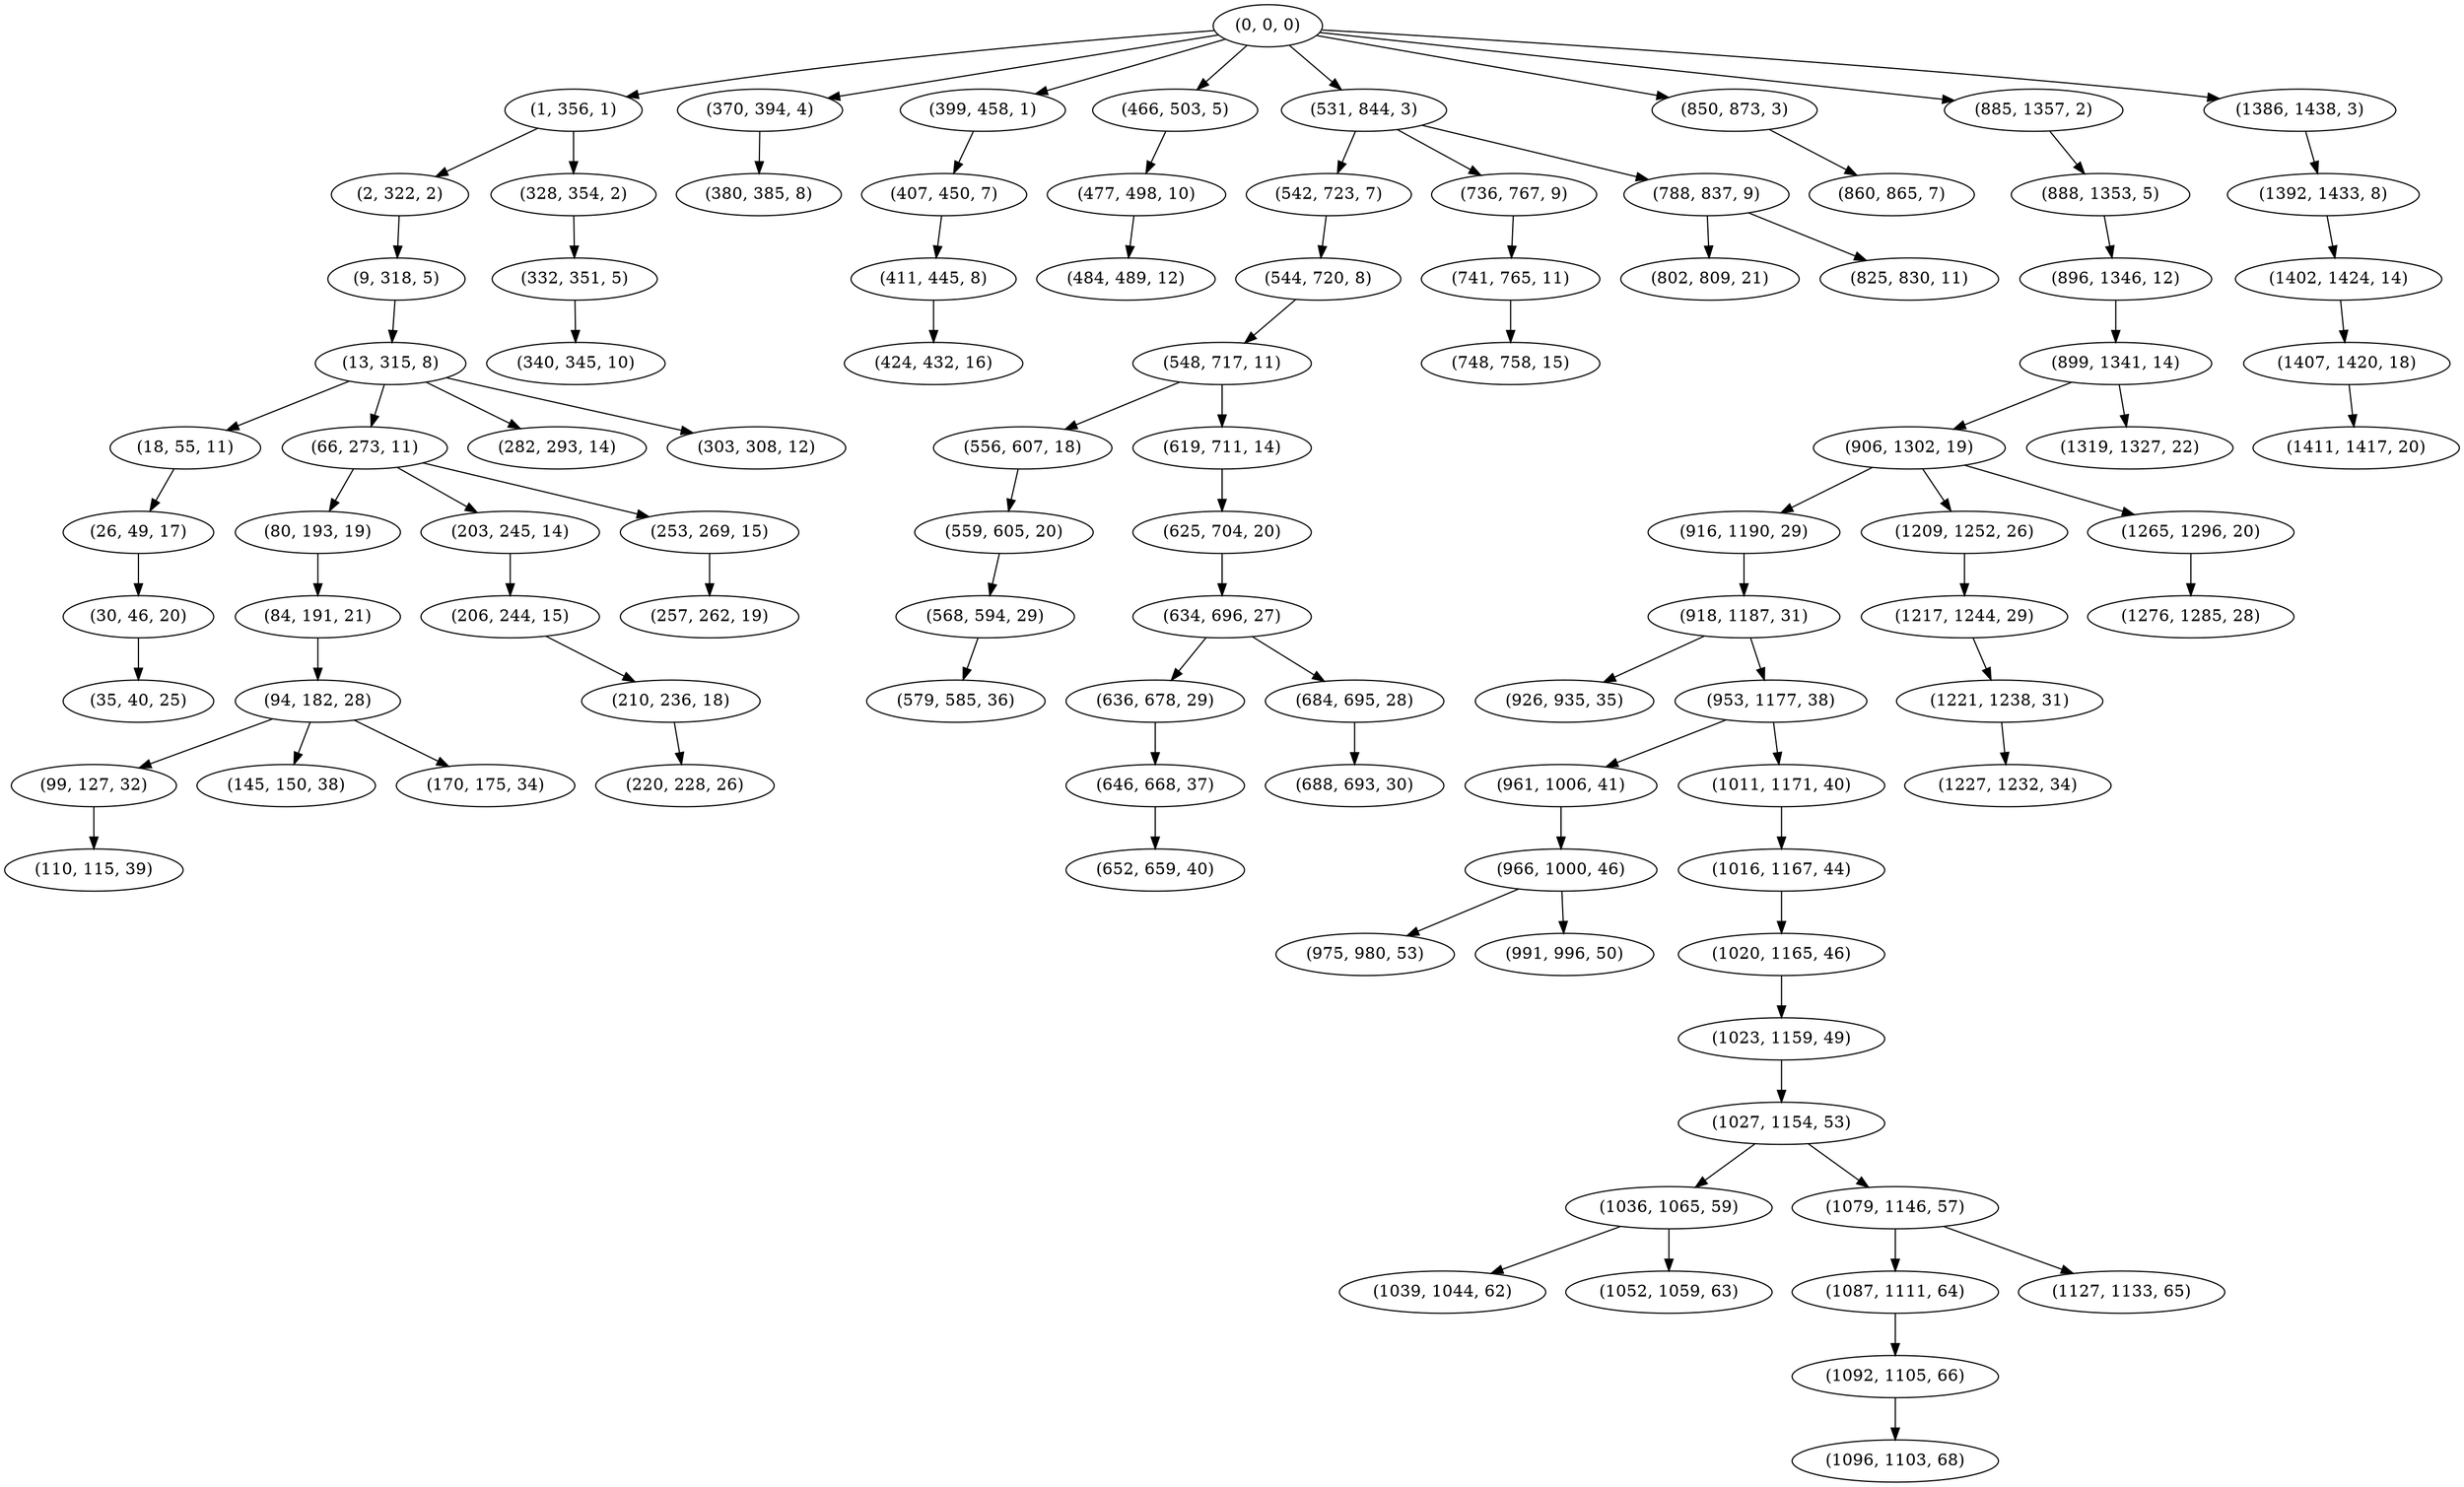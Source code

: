 digraph tree {
    "(0, 0, 0)";
    "(1, 356, 1)";
    "(2, 322, 2)";
    "(9, 318, 5)";
    "(13, 315, 8)";
    "(18, 55, 11)";
    "(26, 49, 17)";
    "(30, 46, 20)";
    "(35, 40, 25)";
    "(66, 273, 11)";
    "(80, 193, 19)";
    "(84, 191, 21)";
    "(94, 182, 28)";
    "(99, 127, 32)";
    "(110, 115, 39)";
    "(145, 150, 38)";
    "(170, 175, 34)";
    "(203, 245, 14)";
    "(206, 244, 15)";
    "(210, 236, 18)";
    "(220, 228, 26)";
    "(253, 269, 15)";
    "(257, 262, 19)";
    "(282, 293, 14)";
    "(303, 308, 12)";
    "(328, 354, 2)";
    "(332, 351, 5)";
    "(340, 345, 10)";
    "(370, 394, 4)";
    "(380, 385, 8)";
    "(399, 458, 1)";
    "(407, 450, 7)";
    "(411, 445, 8)";
    "(424, 432, 16)";
    "(466, 503, 5)";
    "(477, 498, 10)";
    "(484, 489, 12)";
    "(531, 844, 3)";
    "(542, 723, 7)";
    "(544, 720, 8)";
    "(548, 717, 11)";
    "(556, 607, 18)";
    "(559, 605, 20)";
    "(568, 594, 29)";
    "(579, 585, 36)";
    "(619, 711, 14)";
    "(625, 704, 20)";
    "(634, 696, 27)";
    "(636, 678, 29)";
    "(646, 668, 37)";
    "(652, 659, 40)";
    "(684, 695, 28)";
    "(688, 693, 30)";
    "(736, 767, 9)";
    "(741, 765, 11)";
    "(748, 758, 15)";
    "(788, 837, 9)";
    "(802, 809, 21)";
    "(825, 830, 11)";
    "(850, 873, 3)";
    "(860, 865, 7)";
    "(885, 1357, 2)";
    "(888, 1353, 5)";
    "(896, 1346, 12)";
    "(899, 1341, 14)";
    "(906, 1302, 19)";
    "(916, 1190, 29)";
    "(918, 1187, 31)";
    "(926, 935, 35)";
    "(953, 1177, 38)";
    "(961, 1006, 41)";
    "(966, 1000, 46)";
    "(975, 980, 53)";
    "(991, 996, 50)";
    "(1011, 1171, 40)";
    "(1016, 1167, 44)";
    "(1020, 1165, 46)";
    "(1023, 1159, 49)";
    "(1027, 1154, 53)";
    "(1036, 1065, 59)";
    "(1039, 1044, 62)";
    "(1052, 1059, 63)";
    "(1079, 1146, 57)";
    "(1087, 1111, 64)";
    "(1092, 1105, 66)";
    "(1096, 1103, 68)";
    "(1127, 1133, 65)";
    "(1209, 1252, 26)";
    "(1217, 1244, 29)";
    "(1221, 1238, 31)";
    "(1227, 1232, 34)";
    "(1265, 1296, 20)";
    "(1276, 1285, 28)";
    "(1319, 1327, 22)";
    "(1386, 1438, 3)";
    "(1392, 1433, 8)";
    "(1402, 1424, 14)";
    "(1407, 1420, 18)";
    "(1411, 1417, 20)";
    "(0, 0, 0)" -> "(1, 356, 1)";
    "(0, 0, 0)" -> "(370, 394, 4)";
    "(0, 0, 0)" -> "(399, 458, 1)";
    "(0, 0, 0)" -> "(466, 503, 5)";
    "(0, 0, 0)" -> "(531, 844, 3)";
    "(0, 0, 0)" -> "(850, 873, 3)";
    "(0, 0, 0)" -> "(885, 1357, 2)";
    "(0, 0, 0)" -> "(1386, 1438, 3)";
    "(1, 356, 1)" -> "(2, 322, 2)";
    "(1, 356, 1)" -> "(328, 354, 2)";
    "(2, 322, 2)" -> "(9, 318, 5)";
    "(9, 318, 5)" -> "(13, 315, 8)";
    "(13, 315, 8)" -> "(18, 55, 11)";
    "(13, 315, 8)" -> "(66, 273, 11)";
    "(13, 315, 8)" -> "(282, 293, 14)";
    "(13, 315, 8)" -> "(303, 308, 12)";
    "(18, 55, 11)" -> "(26, 49, 17)";
    "(26, 49, 17)" -> "(30, 46, 20)";
    "(30, 46, 20)" -> "(35, 40, 25)";
    "(66, 273, 11)" -> "(80, 193, 19)";
    "(66, 273, 11)" -> "(203, 245, 14)";
    "(66, 273, 11)" -> "(253, 269, 15)";
    "(80, 193, 19)" -> "(84, 191, 21)";
    "(84, 191, 21)" -> "(94, 182, 28)";
    "(94, 182, 28)" -> "(99, 127, 32)";
    "(94, 182, 28)" -> "(145, 150, 38)";
    "(94, 182, 28)" -> "(170, 175, 34)";
    "(99, 127, 32)" -> "(110, 115, 39)";
    "(203, 245, 14)" -> "(206, 244, 15)";
    "(206, 244, 15)" -> "(210, 236, 18)";
    "(210, 236, 18)" -> "(220, 228, 26)";
    "(253, 269, 15)" -> "(257, 262, 19)";
    "(328, 354, 2)" -> "(332, 351, 5)";
    "(332, 351, 5)" -> "(340, 345, 10)";
    "(370, 394, 4)" -> "(380, 385, 8)";
    "(399, 458, 1)" -> "(407, 450, 7)";
    "(407, 450, 7)" -> "(411, 445, 8)";
    "(411, 445, 8)" -> "(424, 432, 16)";
    "(466, 503, 5)" -> "(477, 498, 10)";
    "(477, 498, 10)" -> "(484, 489, 12)";
    "(531, 844, 3)" -> "(542, 723, 7)";
    "(531, 844, 3)" -> "(736, 767, 9)";
    "(531, 844, 3)" -> "(788, 837, 9)";
    "(542, 723, 7)" -> "(544, 720, 8)";
    "(544, 720, 8)" -> "(548, 717, 11)";
    "(548, 717, 11)" -> "(556, 607, 18)";
    "(548, 717, 11)" -> "(619, 711, 14)";
    "(556, 607, 18)" -> "(559, 605, 20)";
    "(559, 605, 20)" -> "(568, 594, 29)";
    "(568, 594, 29)" -> "(579, 585, 36)";
    "(619, 711, 14)" -> "(625, 704, 20)";
    "(625, 704, 20)" -> "(634, 696, 27)";
    "(634, 696, 27)" -> "(636, 678, 29)";
    "(634, 696, 27)" -> "(684, 695, 28)";
    "(636, 678, 29)" -> "(646, 668, 37)";
    "(646, 668, 37)" -> "(652, 659, 40)";
    "(684, 695, 28)" -> "(688, 693, 30)";
    "(736, 767, 9)" -> "(741, 765, 11)";
    "(741, 765, 11)" -> "(748, 758, 15)";
    "(788, 837, 9)" -> "(802, 809, 21)";
    "(788, 837, 9)" -> "(825, 830, 11)";
    "(850, 873, 3)" -> "(860, 865, 7)";
    "(885, 1357, 2)" -> "(888, 1353, 5)";
    "(888, 1353, 5)" -> "(896, 1346, 12)";
    "(896, 1346, 12)" -> "(899, 1341, 14)";
    "(899, 1341, 14)" -> "(906, 1302, 19)";
    "(899, 1341, 14)" -> "(1319, 1327, 22)";
    "(906, 1302, 19)" -> "(916, 1190, 29)";
    "(906, 1302, 19)" -> "(1209, 1252, 26)";
    "(906, 1302, 19)" -> "(1265, 1296, 20)";
    "(916, 1190, 29)" -> "(918, 1187, 31)";
    "(918, 1187, 31)" -> "(926, 935, 35)";
    "(918, 1187, 31)" -> "(953, 1177, 38)";
    "(953, 1177, 38)" -> "(961, 1006, 41)";
    "(953, 1177, 38)" -> "(1011, 1171, 40)";
    "(961, 1006, 41)" -> "(966, 1000, 46)";
    "(966, 1000, 46)" -> "(975, 980, 53)";
    "(966, 1000, 46)" -> "(991, 996, 50)";
    "(1011, 1171, 40)" -> "(1016, 1167, 44)";
    "(1016, 1167, 44)" -> "(1020, 1165, 46)";
    "(1020, 1165, 46)" -> "(1023, 1159, 49)";
    "(1023, 1159, 49)" -> "(1027, 1154, 53)";
    "(1027, 1154, 53)" -> "(1036, 1065, 59)";
    "(1027, 1154, 53)" -> "(1079, 1146, 57)";
    "(1036, 1065, 59)" -> "(1039, 1044, 62)";
    "(1036, 1065, 59)" -> "(1052, 1059, 63)";
    "(1079, 1146, 57)" -> "(1087, 1111, 64)";
    "(1079, 1146, 57)" -> "(1127, 1133, 65)";
    "(1087, 1111, 64)" -> "(1092, 1105, 66)";
    "(1092, 1105, 66)" -> "(1096, 1103, 68)";
    "(1209, 1252, 26)" -> "(1217, 1244, 29)";
    "(1217, 1244, 29)" -> "(1221, 1238, 31)";
    "(1221, 1238, 31)" -> "(1227, 1232, 34)";
    "(1265, 1296, 20)" -> "(1276, 1285, 28)";
    "(1386, 1438, 3)" -> "(1392, 1433, 8)";
    "(1392, 1433, 8)" -> "(1402, 1424, 14)";
    "(1402, 1424, 14)" -> "(1407, 1420, 18)";
    "(1407, 1420, 18)" -> "(1411, 1417, 20)";
}

